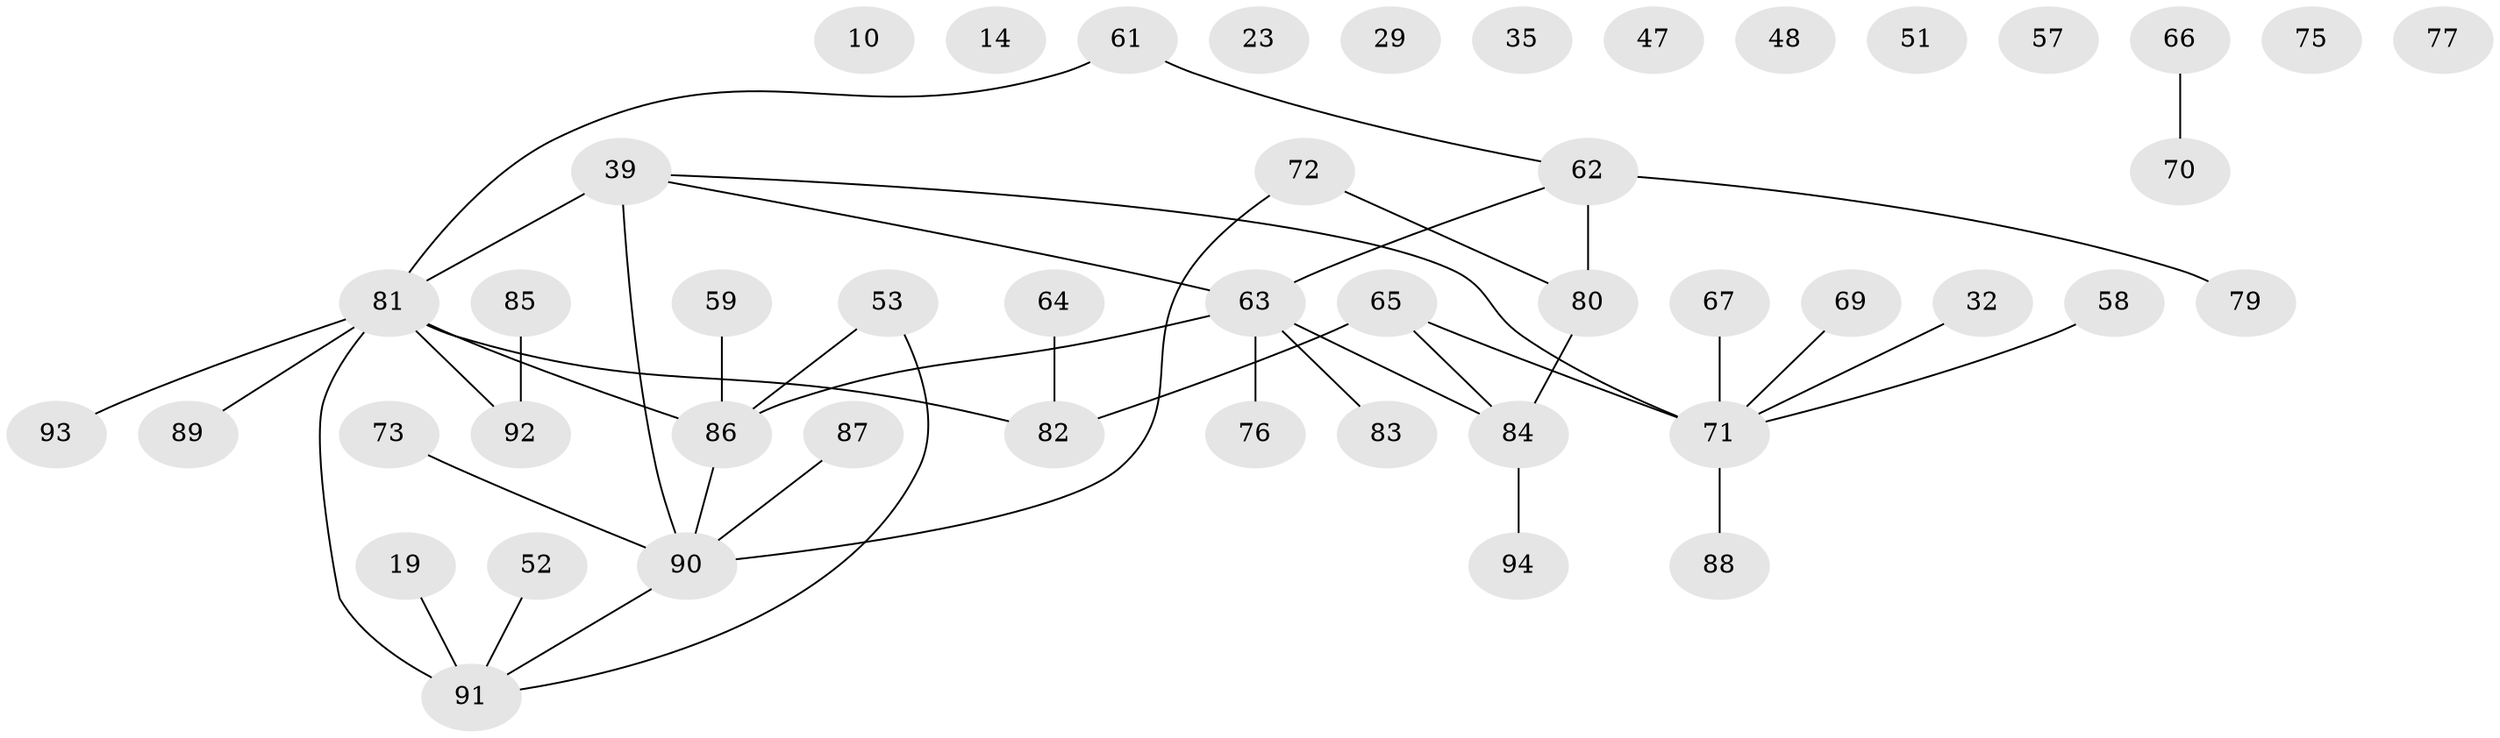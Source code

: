 // original degree distribution, {2: 0.2978723404255319, 1: 0.26595744680851063, 6: 0.02127659574468085, 3: 0.1702127659574468, 0: 0.10638297872340426, 5: 0.0425531914893617, 4: 0.0851063829787234, 7: 0.010638297872340425}
// Generated by graph-tools (version 1.1) at 2025/40/03/09/25 04:40:14]
// undirected, 47 vertices, 43 edges
graph export_dot {
graph [start="1"]
  node [color=gray90,style=filled];
  10;
  14;
  19;
  23;
  29;
  32;
  35;
  39;
  47;
  48;
  51;
  52;
  53;
  57;
  58;
  59 [super="+12"];
  61;
  62 [super="+26+45+60"];
  63 [super="+5+25+55"];
  64;
  65;
  66;
  67;
  69 [super="+50"];
  70;
  71 [super="+18+16+44"];
  72 [super="+31"];
  73;
  75;
  76;
  77 [super="+2"];
  79;
  80;
  81 [super="+13+15+74"];
  82 [super="+28+46+56"];
  83 [super="+22"];
  84 [super="+68+27"];
  85;
  86 [super="+38+40"];
  87;
  88 [super="+41"];
  89 [super="+30+49"];
  90 [super="+78"];
  91 [super="+6+20"];
  92 [super="+54"];
  93;
  94;
  19 -- 91;
  32 -- 71;
  39 -- 90 [weight=2];
  39 -- 81 [weight=3];
  39 -- 71;
  39 -- 63;
  52 -- 91;
  53 -- 86;
  53 -- 91;
  58 -- 71;
  59 -- 86;
  61 -- 62;
  61 -- 81;
  62 -- 80 [weight=2];
  62 -- 79 [weight=2];
  62 -- 63;
  63 -- 83;
  63 -- 76;
  63 -- 84 [weight=2];
  63 -- 86;
  64 -- 82;
  65 -- 82;
  65 -- 71 [weight=2];
  65 -- 84;
  66 -- 70;
  67 -- 71;
  69 -- 71;
  71 -- 88;
  72 -- 80;
  72 -- 90;
  73 -- 90;
  80 -- 84;
  81 -- 92;
  81 -- 91 [weight=2];
  81 -- 86;
  81 -- 82;
  81 -- 89 [weight=2];
  81 -- 93;
  84 -- 94;
  85 -- 92;
  86 -- 90 [weight=2];
  87 -- 90;
  90 -- 91;
}
